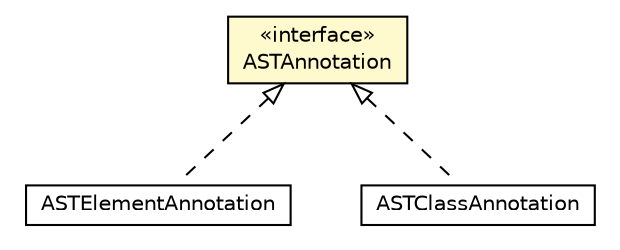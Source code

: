 #!/usr/local/bin/dot
#
# Class diagram 
# Generated by UMLGraph version 5.1 (http://www.umlgraph.org/)
#

digraph G {
	edge [fontname="Helvetica",fontsize=10,labelfontname="Helvetica",labelfontsize=10];
	node [fontname="Helvetica",fontsize=10,shape=plaintext];
	nodesep=0.25;
	ranksep=0.5;
	// org.androidtransfuse.adapter.ASTAnnotation
	c62011 [label=<<table title="org.androidtransfuse.adapter.ASTAnnotation" border="0" cellborder="1" cellspacing="0" cellpadding="2" port="p" bgcolor="lemonChiffon" href="./ASTAnnotation.html">
		<tr><td><table border="0" cellspacing="0" cellpadding="1">
<tr><td align="center" balign="center"> &#171;interface&#187; </td></tr>
<tr><td align="center" balign="center"> ASTAnnotation </td></tr>
		</table></td></tr>
		</table>>, fontname="Helvetica", fontcolor="black", fontsize=10.0];
	// org.androidtransfuse.adapter.element.ASTElementAnnotation
	c62042 [label=<<table title="org.androidtransfuse.adapter.element.ASTElementAnnotation" border="0" cellborder="1" cellspacing="0" cellpadding="2" port="p" href="./element/ASTElementAnnotation.html">
		<tr><td><table border="0" cellspacing="0" cellpadding="1">
<tr><td align="center" balign="center"> ASTElementAnnotation </td></tr>
		</table></td></tr>
		</table>>, fontname="Helvetica", fontcolor="black", fontsize=10.0];
	// org.androidtransfuse.adapter.classes.ASTClassAnnotation
	c62050 [label=<<table title="org.androidtransfuse.adapter.classes.ASTClassAnnotation" border="0" cellborder="1" cellspacing="0" cellpadding="2" port="p" href="./classes/ASTClassAnnotation.html">
		<tr><td><table border="0" cellspacing="0" cellpadding="1">
<tr><td align="center" balign="center"> ASTClassAnnotation </td></tr>
		</table></td></tr>
		</table>>, fontname="Helvetica", fontcolor="black", fontsize=10.0];
	//org.androidtransfuse.adapter.element.ASTElementAnnotation implements org.androidtransfuse.adapter.ASTAnnotation
	c62011:p -> c62042:p [dir=back,arrowtail=empty,style=dashed];
	//org.androidtransfuse.adapter.classes.ASTClassAnnotation implements org.androidtransfuse.adapter.ASTAnnotation
	c62011:p -> c62050:p [dir=back,arrowtail=empty,style=dashed];
}

